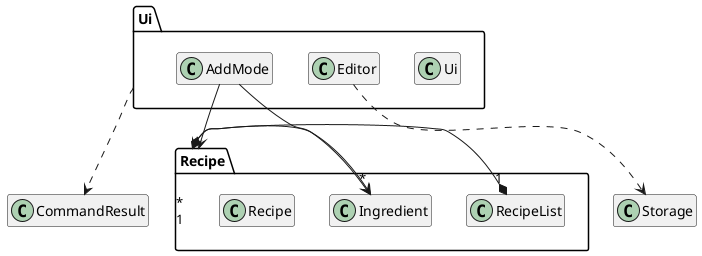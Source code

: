 @startuml
hide class fields
hide class methods

package Recipe {
class RecipeList
class Recipe
class Ingredient
}

package Ui {
class Ui
class AddMode
class Editor
}

class Storage

Ui ..> CommandResult

AddMode --> Recipe
AddMode --> Ingredient
RecipeList "1" *-right-> "*" Recipe
Recipe "1" *-right-> "*" Ingredient
Editor .down-> Storage

@enduml